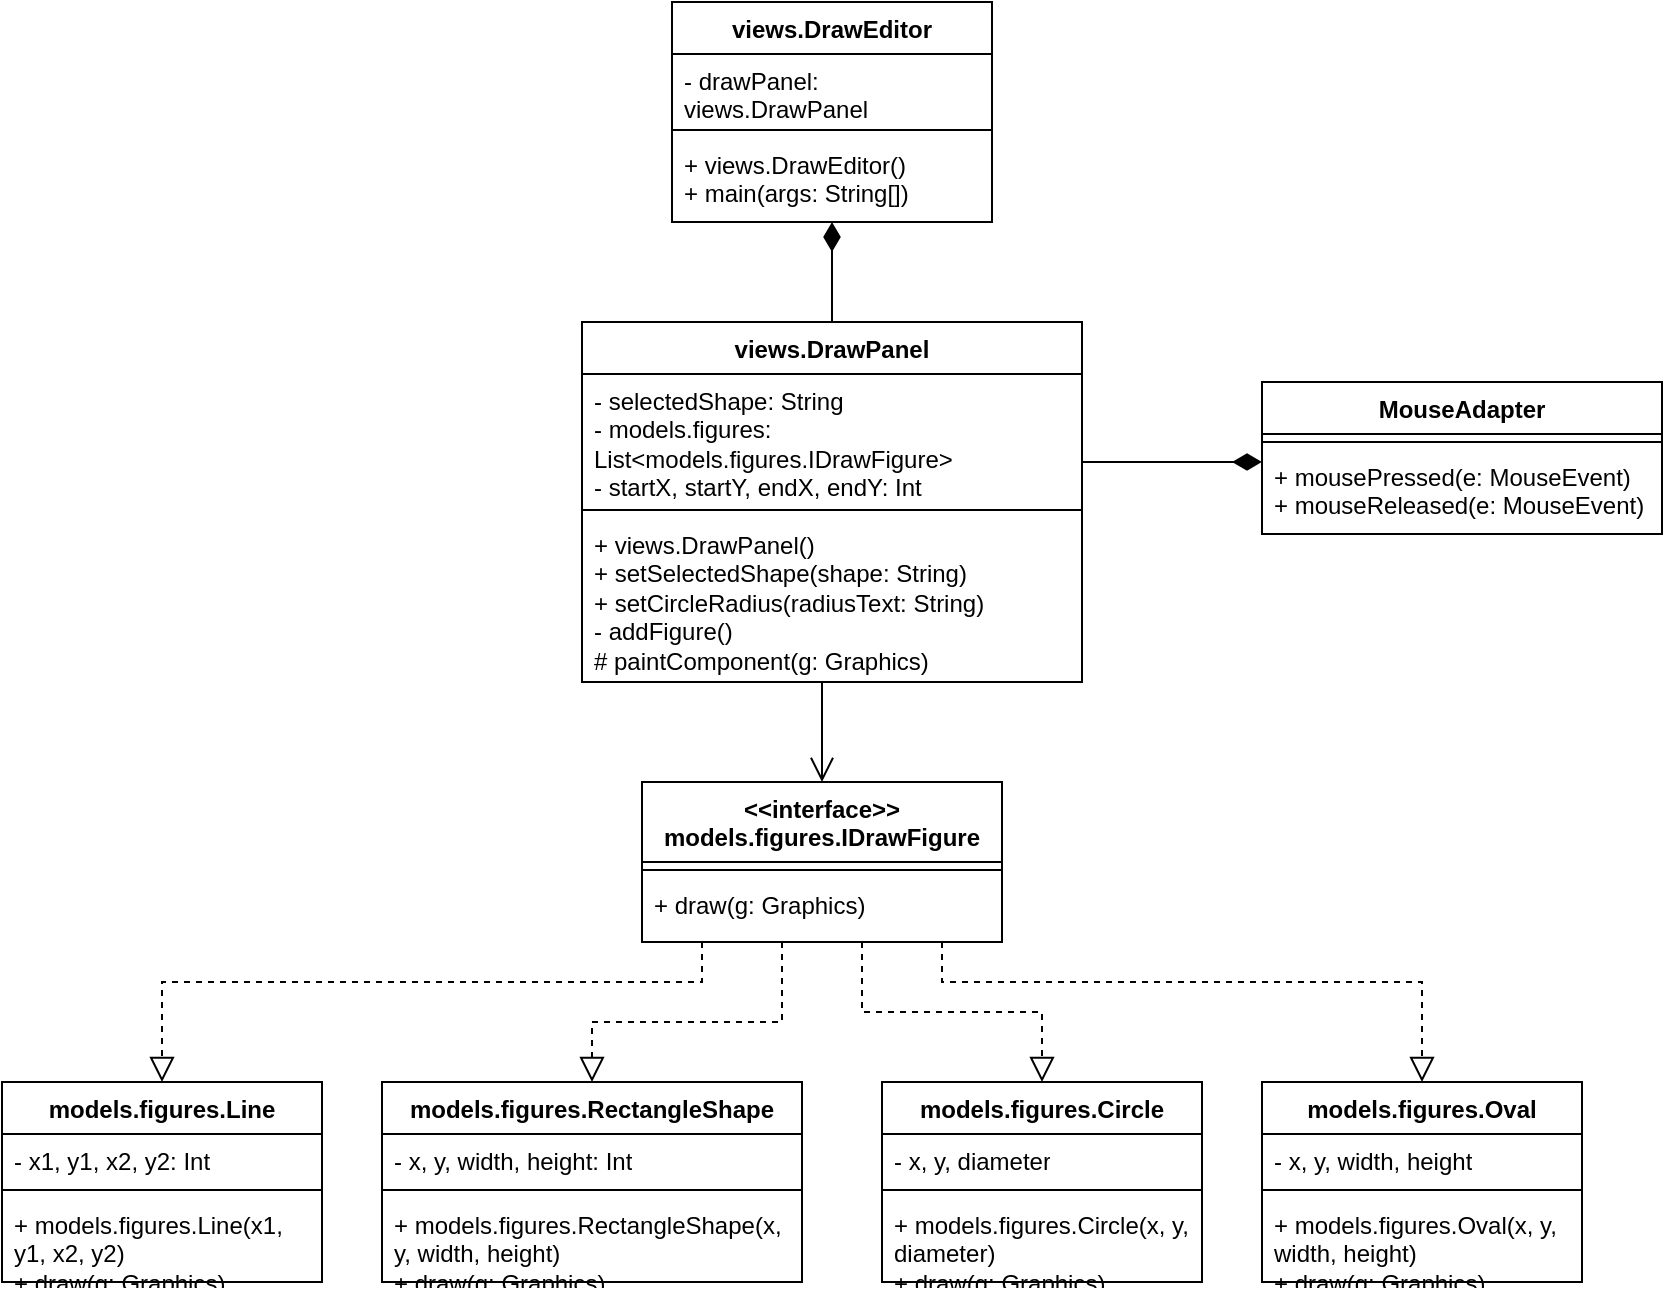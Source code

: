 <mxfile version="26.0.15">
  <diagram name="Page-1" id="bhdjwHQwWZ2KyJyDT0jV">
    <mxGraphModel dx="2085" dy="665" grid="1" gridSize="10" guides="1" tooltips="1" connect="1" arrows="1" fold="1" page="1" pageScale="1" pageWidth="850" pageHeight="1100" math="0" shadow="0">
      <root>
        <mxCell id="0" />
        <mxCell id="1" parent="0" />
        <mxCell id="tiHIsYkmhOJf6O4F-qdP-38" style="edgeStyle=orthogonalEdgeStyle;rounded=0;orthogonalLoop=1;jettySize=auto;html=1;entryX=0.5;entryY=0;entryDx=0;entryDy=0;endArrow=none;endFill=1;endSize=12;startSize=12;startFill=1;startArrow=diamondThin;" edge="1" parent="1" source="tiHIsYkmhOJf6O4F-qdP-1" target="tiHIsYkmhOJf6O4F-qdP-5">
          <mxGeometry relative="1" as="geometry" />
        </mxCell>
        <mxCell id="tiHIsYkmhOJf6O4F-qdP-1" value="views.DrawEditor" style="swimlane;fontStyle=1;align=center;verticalAlign=top;childLayout=stackLayout;horizontal=1;startSize=26;horizontalStack=0;resizeParent=1;resizeParentMax=0;resizeLast=0;collapsible=1;marginBottom=0;whiteSpace=wrap;html=1;" vertex="1" parent="1">
          <mxGeometry x="205" y="170" width="160" height="110" as="geometry" />
        </mxCell>
        <mxCell id="tiHIsYkmhOJf6O4F-qdP-2" value="- drawPanel: views.DrawPanel&lt;div&gt;- radiusField: JTextField&lt;/div&gt;" style="text;strokeColor=none;fillColor=none;align=left;verticalAlign=top;spacingLeft=4;spacingRight=4;overflow=hidden;rotatable=0;points=[[0,0.5],[1,0.5]];portConstraint=eastwest;whiteSpace=wrap;html=1;" vertex="1" parent="tiHIsYkmhOJf6O4F-qdP-1">
          <mxGeometry y="26" width="160" height="34" as="geometry" />
        </mxCell>
        <mxCell id="tiHIsYkmhOJf6O4F-qdP-3" value="" style="line;strokeWidth=1;fillColor=none;align=left;verticalAlign=middle;spacingTop=-1;spacingLeft=3;spacingRight=3;rotatable=0;labelPosition=right;points=[];portConstraint=eastwest;strokeColor=inherit;" vertex="1" parent="tiHIsYkmhOJf6O4F-qdP-1">
          <mxGeometry y="60" width="160" height="8" as="geometry" />
        </mxCell>
        <mxCell id="tiHIsYkmhOJf6O4F-qdP-4" value="+ views.DrawEditor()&lt;div&gt;+ main(args: String[])&amp;nbsp;&lt;/div&gt;" style="text;strokeColor=none;fillColor=none;align=left;verticalAlign=top;spacingLeft=4;spacingRight=4;overflow=hidden;rotatable=0;points=[[0,0.5],[1,0.5]];portConstraint=eastwest;whiteSpace=wrap;html=1;" vertex="1" parent="tiHIsYkmhOJf6O4F-qdP-1">
          <mxGeometry y="68" width="160" height="42" as="geometry" />
        </mxCell>
        <mxCell id="tiHIsYkmhOJf6O4F-qdP-41" style="edgeStyle=orthogonalEdgeStyle;rounded=0;orthogonalLoop=1;jettySize=auto;html=1;entryX=0.5;entryY=0;entryDx=0;entryDy=0;endSize=10;endArrow=open;endFill=0;" edge="1" parent="1" source="tiHIsYkmhOJf6O4F-qdP-5" target="tiHIsYkmhOJf6O4F-qdP-14">
          <mxGeometry relative="1" as="geometry">
            <Array as="points">
              <mxPoint x="280" y="520" />
              <mxPoint x="280" y="520" />
            </Array>
          </mxGeometry>
        </mxCell>
        <mxCell id="tiHIsYkmhOJf6O4F-qdP-5" value="views.DrawPanel" style="swimlane;fontStyle=1;align=center;verticalAlign=top;childLayout=stackLayout;horizontal=1;startSize=26;horizontalStack=0;resizeParent=1;resizeParentMax=0;resizeLast=0;collapsible=1;marginBottom=0;whiteSpace=wrap;html=1;" vertex="1" parent="1">
          <mxGeometry x="160" y="330" width="250" height="180" as="geometry" />
        </mxCell>
        <mxCell id="tiHIsYkmhOJf6O4F-qdP-6" value="- selectedShape: String&lt;div&gt;- models.figures: List&amp;lt;models.figures.IDrawFigure&amp;gt;&lt;/div&gt;&lt;div&gt;- startX,&amp;nbsp;&lt;span style=&quot;background-color: transparent; color: light-dark(rgb(0, 0, 0), rgb(255, 255, 255));&quot;&gt;startY,&amp;nbsp;&lt;/span&gt;&lt;span style=&quot;background-color: transparent; color: light-dark(rgb(0, 0, 0), rgb(255, 255, 255));&quot;&gt;endX,&lt;/span&gt;&lt;span style=&quot;background-color: transparent; color: light-dark(rgb(0, 0, 0), rgb(255, 255, 255));&quot;&gt;&amp;nbsp;endY: Int&lt;/span&gt;&lt;/div&gt;&lt;div&gt;- customRadius: Int&lt;/div&gt;" style="text;strokeColor=none;fillColor=none;align=left;verticalAlign=top;spacingLeft=4;spacingRight=4;overflow=hidden;rotatable=0;points=[[0,0.5],[1,0.5]];portConstraint=eastwest;whiteSpace=wrap;html=1;" vertex="1" parent="tiHIsYkmhOJf6O4F-qdP-5">
          <mxGeometry y="26" width="250" height="64" as="geometry" />
        </mxCell>
        <mxCell id="tiHIsYkmhOJf6O4F-qdP-7" value="" style="line;strokeWidth=1;fillColor=none;align=left;verticalAlign=middle;spacingTop=-1;spacingLeft=3;spacingRight=3;rotatable=0;labelPosition=right;points=[];portConstraint=eastwest;strokeColor=inherit;" vertex="1" parent="tiHIsYkmhOJf6O4F-qdP-5">
          <mxGeometry y="90" width="250" height="8" as="geometry" />
        </mxCell>
        <mxCell id="tiHIsYkmhOJf6O4F-qdP-8" value="+ views.DrawPanel()&lt;div&gt;+ setSelectedShape(shape: String)&lt;/div&gt;&lt;div&gt;+ setCircleRadius(radiusText: String)&lt;/div&gt;&lt;div&gt;- addFigure()&lt;/div&gt;&lt;div&gt;# paintComponent(g: Graphics)&lt;/div&gt;" style="text;strokeColor=none;fillColor=none;align=left;verticalAlign=top;spacingLeft=4;spacingRight=4;overflow=hidden;rotatable=0;points=[[0,0.5],[1,0.5]];portConstraint=eastwest;whiteSpace=wrap;html=1;" vertex="1" parent="tiHIsYkmhOJf6O4F-qdP-5">
          <mxGeometry y="98" width="250" height="82" as="geometry" />
        </mxCell>
        <mxCell id="tiHIsYkmhOJf6O4F-qdP-10" value="MouseAdapter" style="swimlane;fontStyle=1;align=center;verticalAlign=top;childLayout=stackLayout;horizontal=1;startSize=26;horizontalStack=0;resizeParent=1;resizeParentMax=0;resizeLast=0;collapsible=1;marginBottom=0;whiteSpace=wrap;html=1;" vertex="1" parent="1">
          <mxGeometry x="500" y="360" width="200" height="76" as="geometry" />
        </mxCell>
        <mxCell id="tiHIsYkmhOJf6O4F-qdP-12" value="" style="line;strokeWidth=1;fillColor=none;align=left;verticalAlign=middle;spacingTop=-1;spacingLeft=3;spacingRight=3;rotatable=0;labelPosition=right;points=[];portConstraint=eastwest;strokeColor=inherit;" vertex="1" parent="tiHIsYkmhOJf6O4F-qdP-10">
          <mxGeometry y="26" width="200" height="8" as="geometry" />
        </mxCell>
        <mxCell id="tiHIsYkmhOJf6O4F-qdP-13" value="+ mousePressed(e: MouseEvent)&lt;div&gt;+ mouseReleased(e: MouseEvent)&lt;/div&gt;" style="text;strokeColor=none;fillColor=none;align=left;verticalAlign=top;spacingLeft=4;spacingRight=4;overflow=hidden;rotatable=0;points=[[0,0.5],[1,0.5]];portConstraint=eastwest;whiteSpace=wrap;html=1;" vertex="1" parent="tiHIsYkmhOJf6O4F-qdP-10">
          <mxGeometry y="34" width="200" height="42" as="geometry" />
        </mxCell>
        <mxCell id="tiHIsYkmhOJf6O4F-qdP-9" style="edgeStyle=orthogonalEdgeStyle;rounded=0;orthogonalLoop=1;jettySize=auto;html=1;endArrow=diamondThin;endFill=1;startSize=12;endSize=12;" edge="1" parent="1" target="tiHIsYkmhOJf6O4F-qdP-10">
          <mxGeometry relative="1" as="geometry">
            <mxPoint x="480" y="388" as="targetPoint" />
            <mxPoint x="410" y="424" as="sourcePoint" />
            <Array as="points">
              <mxPoint x="410" y="400" />
            </Array>
          </mxGeometry>
        </mxCell>
        <mxCell id="tiHIsYkmhOJf6O4F-qdP-34" style="edgeStyle=orthogonalEdgeStyle;rounded=0;orthogonalLoop=1;jettySize=auto;html=1;entryX=0.5;entryY=0;entryDx=0;entryDy=0;endArrow=block;endFill=0;endSize=10;dashed=1;" edge="1" parent="1" source="tiHIsYkmhOJf6O4F-qdP-14" target="tiHIsYkmhOJf6O4F-qdP-18">
          <mxGeometry relative="1" as="geometry">
            <Array as="points">
              <mxPoint x="220" y="660" />
              <mxPoint x="-50" y="660" />
            </Array>
          </mxGeometry>
        </mxCell>
        <mxCell id="tiHIsYkmhOJf6O4F-qdP-35" style="edgeStyle=orthogonalEdgeStyle;rounded=0;orthogonalLoop=1;jettySize=auto;html=1;entryX=0.5;entryY=0;entryDx=0;entryDy=0;endArrow=block;endFill=0;endSize=10;dashed=1;" edge="1" parent="1" source="tiHIsYkmhOJf6O4F-qdP-14" target="tiHIsYkmhOJf6O4F-qdP-22">
          <mxGeometry relative="1" as="geometry">
            <Array as="points">
              <mxPoint x="260" y="680" />
              <mxPoint x="165" y="680" />
            </Array>
          </mxGeometry>
        </mxCell>
        <mxCell id="tiHIsYkmhOJf6O4F-qdP-36" style="edgeStyle=orthogonalEdgeStyle;rounded=0;orthogonalLoop=1;jettySize=auto;html=1;entryX=0.5;entryY=0;entryDx=0;entryDy=0;endArrow=block;endFill=0;endSize=10;dashed=1;" edge="1" parent="1" source="tiHIsYkmhOJf6O4F-qdP-14" target="tiHIsYkmhOJf6O4F-qdP-26">
          <mxGeometry relative="1" as="geometry">
            <Array as="points">
              <mxPoint x="300" y="675" />
              <mxPoint x="390" y="675" />
            </Array>
          </mxGeometry>
        </mxCell>
        <mxCell id="tiHIsYkmhOJf6O4F-qdP-37" style="edgeStyle=orthogonalEdgeStyle;rounded=0;orthogonalLoop=1;jettySize=auto;html=1;entryX=0.5;entryY=0;entryDx=0;entryDy=0;endArrow=block;endFill=0;endSize=10;dashed=1;" edge="1" parent="1" source="tiHIsYkmhOJf6O4F-qdP-14" target="tiHIsYkmhOJf6O4F-qdP-30">
          <mxGeometry relative="1" as="geometry">
            <Array as="points">
              <mxPoint x="340" y="660" />
              <mxPoint x="580" y="660" />
            </Array>
          </mxGeometry>
        </mxCell>
        <mxCell id="tiHIsYkmhOJf6O4F-qdP-14" value="&amp;lt;&amp;lt;interface&amp;gt;&amp;gt;&lt;div&gt;models.figures.IDrawFigure&lt;/div&gt;" style="swimlane;fontStyle=1;align=center;verticalAlign=top;childLayout=stackLayout;horizontal=1;startSize=40;horizontalStack=0;resizeParent=1;resizeParentMax=0;resizeLast=0;collapsible=1;marginBottom=0;whiteSpace=wrap;html=1;" vertex="1" parent="1">
          <mxGeometry x="190" y="560" width="180" height="80" as="geometry" />
        </mxCell>
        <mxCell id="tiHIsYkmhOJf6O4F-qdP-16" value="" style="line;strokeWidth=1;fillColor=none;align=left;verticalAlign=middle;spacingTop=-1;spacingLeft=3;spacingRight=3;rotatable=0;labelPosition=right;points=[];portConstraint=eastwest;strokeColor=inherit;" vertex="1" parent="tiHIsYkmhOJf6O4F-qdP-14">
          <mxGeometry y="40" width="180" height="8" as="geometry" />
        </mxCell>
        <mxCell id="tiHIsYkmhOJf6O4F-qdP-17" value="+ draw(g: Graphics)" style="text;strokeColor=none;fillColor=none;align=left;verticalAlign=top;spacingLeft=4;spacingRight=4;overflow=hidden;rotatable=0;points=[[0,0.5],[1,0.5]];portConstraint=eastwest;whiteSpace=wrap;html=1;" vertex="1" parent="tiHIsYkmhOJf6O4F-qdP-14">
          <mxGeometry y="48" width="180" height="32" as="geometry" />
        </mxCell>
        <mxCell id="tiHIsYkmhOJf6O4F-qdP-18" value="models.figures.Line" style="swimlane;fontStyle=1;align=center;verticalAlign=top;childLayout=stackLayout;horizontal=1;startSize=26;horizontalStack=0;resizeParent=1;resizeParentMax=0;resizeLast=0;collapsible=1;marginBottom=0;whiteSpace=wrap;html=1;" vertex="1" parent="1">
          <mxGeometry x="-130" y="710" width="160" height="100" as="geometry" />
        </mxCell>
        <mxCell id="tiHIsYkmhOJf6O4F-qdP-19" value="- x1, y1, x2, y2: Int" style="text;strokeColor=none;fillColor=none;align=left;verticalAlign=top;spacingLeft=4;spacingRight=4;overflow=hidden;rotatable=0;points=[[0,0.5],[1,0.5]];portConstraint=eastwest;whiteSpace=wrap;html=1;" vertex="1" parent="tiHIsYkmhOJf6O4F-qdP-18">
          <mxGeometry y="26" width="160" height="24" as="geometry" />
        </mxCell>
        <mxCell id="tiHIsYkmhOJf6O4F-qdP-20" value="" style="line;strokeWidth=1;fillColor=none;align=left;verticalAlign=middle;spacingTop=-1;spacingLeft=3;spacingRight=3;rotatable=0;labelPosition=right;points=[];portConstraint=eastwest;strokeColor=inherit;" vertex="1" parent="tiHIsYkmhOJf6O4F-qdP-18">
          <mxGeometry y="50" width="160" height="8" as="geometry" />
        </mxCell>
        <mxCell id="tiHIsYkmhOJf6O4F-qdP-21" value="+ models.figures.Line(x1, y1, x2, y2)&lt;div&gt;+ draw(g: Graphics)&lt;/div&gt;" style="text;strokeColor=none;fillColor=none;align=left;verticalAlign=top;spacingLeft=4;spacingRight=4;overflow=hidden;rotatable=0;points=[[0,0.5],[1,0.5]];portConstraint=eastwest;whiteSpace=wrap;html=1;" vertex="1" parent="tiHIsYkmhOJf6O4F-qdP-18">
          <mxGeometry y="58" width="160" height="42" as="geometry" />
        </mxCell>
        <mxCell id="tiHIsYkmhOJf6O4F-qdP-22" value="models.figures.RectangleShape" style="swimlane;fontStyle=1;align=center;verticalAlign=top;childLayout=stackLayout;horizontal=1;startSize=26;horizontalStack=0;resizeParent=1;resizeParentMax=0;resizeLast=0;collapsible=1;marginBottom=0;whiteSpace=wrap;html=1;" vertex="1" parent="1">
          <mxGeometry x="60" y="710" width="210" height="100" as="geometry" />
        </mxCell>
        <mxCell id="tiHIsYkmhOJf6O4F-qdP-23" value="- x, y, width, height: Int" style="text;strokeColor=none;fillColor=none;align=left;verticalAlign=top;spacingLeft=4;spacingRight=4;overflow=hidden;rotatable=0;points=[[0,0.5],[1,0.5]];portConstraint=eastwest;whiteSpace=wrap;html=1;" vertex="1" parent="tiHIsYkmhOJf6O4F-qdP-22">
          <mxGeometry y="26" width="210" height="24" as="geometry" />
        </mxCell>
        <mxCell id="tiHIsYkmhOJf6O4F-qdP-24" value="" style="line;strokeWidth=1;fillColor=none;align=left;verticalAlign=middle;spacingTop=-1;spacingLeft=3;spacingRight=3;rotatable=0;labelPosition=right;points=[];portConstraint=eastwest;strokeColor=inherit;" vertex="1" parent="tiHIsYkmhOJf6O4F-qdP-22">
          <mxGeometry y="50" width="210" height="8" as="geometry" />
        </mxCell>
        <mxCell id="tiHIsYkmhOJf6O4F-qdP-25" value="+ models.figures.RectangleShape(x, y, width, height)&lt;div&gt;+ draw(g: Graphics)&lt;/div&gt;" style="text;strokeColor=none;fillColor=none;align=left;verticalAlign=top;spacingLeft=4;spacingRight=4;overflow=hidden;rotatable=0;points=[[0,0.5],[1,0.5]];portConstraint=eastwest;whiteSpace=wrap;html=1;" vertex="1" parent="tiHIsYkmhOJf6O4F-qdP-22">
          <mxGeometry y="58" width="210" height="42" as="geometry" />
        </mxCell>
        <mxCell id="tiHIsYkmhOJf6O4F-qdP-26" value="models.figures.Circle" style="swimlane;fontStyle=1;align=center;verticalAlign=top;childLayout=stackLayout;horizontal=1;startSize=26;horizontalStack=0;resizeParent=1;resizeParentMax=0;resizeLast=0;collapsible=1;marginBottom=0;whiteSpace=wrap;html=1;" vertex="1" parent="1">
          <mxGeometry x="310" y="710" width="160" height="100" as="geometry" />
        </mxCell>
        <mxCell id="tiHIsYkmhOJf6O4F-qdP-27" value="- x, y, diameter" style="text;strokeColor=none;fillColor=none;align=left;verticalAlign=top;spacingLeft=4;spacingRight=4;overflow=hidden;rotatable=0;points=[[0,0.5],[1,0.5]];portConstraint=eastwest;whiteSpace=wrap;html=1;" vertex="1" parent="tiHIsYkmhOJf6O4F-qdP-26">
          <mxGeometry y="26" width="160" height="24" as="geometry" />
        </mxCell>
        <mxCell id="tiHIsYkmhOJf6O4F-qdP-28" value="" style="line;strokeWidth=1;fillColor=none;align=left;verticalAlign=middle;spacingTop=-1;spacingLeft=3;spacingRight=3;rotatable=0;labelPosition=right;points=[];portConstraint=eastwest;strokeColor=inherit;" vertex="1" parent="tiHIsYkmhOJf6O4F-qdP-26">
          <mxGeometry y="50" width="160" height="8" as="geometry" />
        </mxCell>
        <mxCell id="tiHIsYkmhOJf6O4F-qdP-29" value="+ models.figures.Circle(x, y, diameter)&lt;div&gt;+ draw(g: Graphics)&lt;/div&gt;" style="text;strokeColor=none;fillColor=none;align=left;verticalAlign=top;spacingLeft=4;spacingRight=4;overflow=hidden;rotatable=0;points=[[0,0.5],[1,0.5]];portConstraint=eastwest;whiteSpace=wrap;html=1;" vertex="1" parent="tiHIsYkmhOJf6O4F-qdP-26">
          <mxGeometry y="58" width="160" height="42" as="geometry" />
        </mxCell>
        <mxCell id="tiHIsYkmhOJf6O4F-qdP-30" value="models.figures.Oval" style="swimlane;fontStyle=1;align=center;verticalAlign=top;childLayout=stackLayout;horizontal=1;startSize=26;horizontalStack=0;resizeParent=1;resizeParentMax=0;resizeLast=0;collapsible=1;marginBottom=0;whiteSpace=wrap;html=1;" vertex="1" parent="1">
          <mxGeometry x="500" y="710" width="160" height="100" as="geometry" />
        </mxCell>
        <mxCell id="tiHIsYkmhOJf6O4F-qdP-31" value="- x, y, width, height" style="text;strokeColor=none;fillColor=none;align=left;verticalAlign=top;spacingLeft=4;spacingRight=4;overflow=hidden;rotatable=0;points=[[0,0.5],[1,0.5]];portConstraint=eastwest;whiteSpace=wrap;html=1;" vertex="1" parent="tiHIsYkmhOJf6O4F-qdP-30">
          <mxGeometry y="26" width="160" height="24" as="geometry" />
        </mxCell>
        <mxCell id="tiHIsYkmhOJf6O4F-qdP-32" value="" style="line;strokeWidth=1;fillColor=none;align=left;verticalAlign=middle;spacingTop=-1;spacingLeft=3;spacingRight=3;rotatable=0;labelPosition=right;points=[];portConstraint=eastwest;strokeColor=inherit;" vertex="1" parent="tiHIsYkmhOJf6O4F-qdP-30">
          <mxGeometry y="50" width="160" height="8" as="geometry" />
        </mxCell>
        <mxCell id="tiHIsYkmhOJf6O4F-qdP-33" value="+ models.figures.Oval(x, y, width, height)&lt;br&gt;&lt;div&gt;+ draw(g: Graphics)&lt;/div&gt;" style="text;strokeColor=none;fillColor=none;align=left;verticalAlign=top;spacingLeft=4;spacingRight=4;overflow=hidden;rotatable=0;points=[[0,0.5],[1,0.5]];portConstraint=eastwest;whiteSpace=wrap;html=1;" vertex="1" parent="tiHIsYkmhOJf6O4F-qdP-30">
          <mxGeometry y="58" width="160" height="42" as="geometry" />
        </mxCell>
      </root>
    </mxGraphModel>
  </diagram>
</mxfile>
